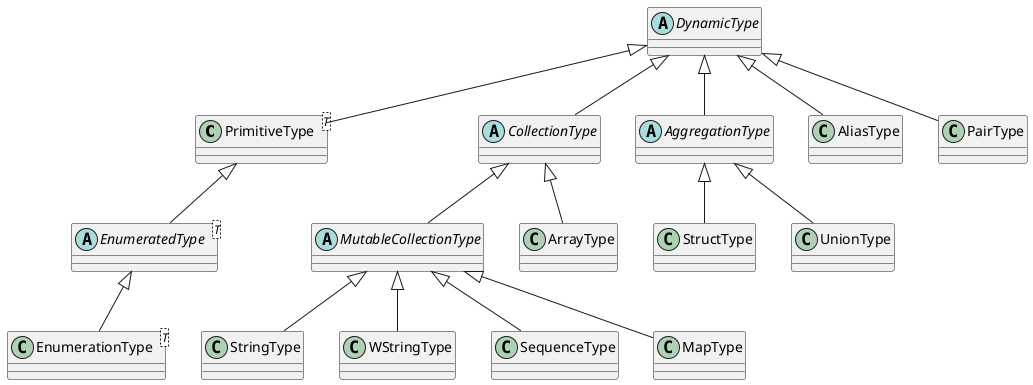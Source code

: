 @startuml

PrimitiveType -up-|> DynamicType
AggregationType -up-|> DynamicType
CollectionType -up-|> DynamicType
AliasType -up-|> DynamicType
PairType -up-|> DynamicType

StructType -up-|> AggregationType
UnionType -up-|> AggregationType

ArrayType -up-|> CollectionType
MutableCollectionType -up-|> CollectionType

StringType -up-|> MutableCollectionType
WStringType -up-|> MutableCollectionType
SequenceType -up-|> MutableCollectionType
MapType -up-|> MutableCollectionType

EnumeratedType -up-|> PrimitiveType
EnumerationType -up-|> EnumeratedType

abstract DynamicType
abstract AggregationType
abstract CollectionType
abstract MutableCollectionType
class PrimitiveType<T>
abstract EnumeratedType<T>
class EnumerationType<T>
@enduml
